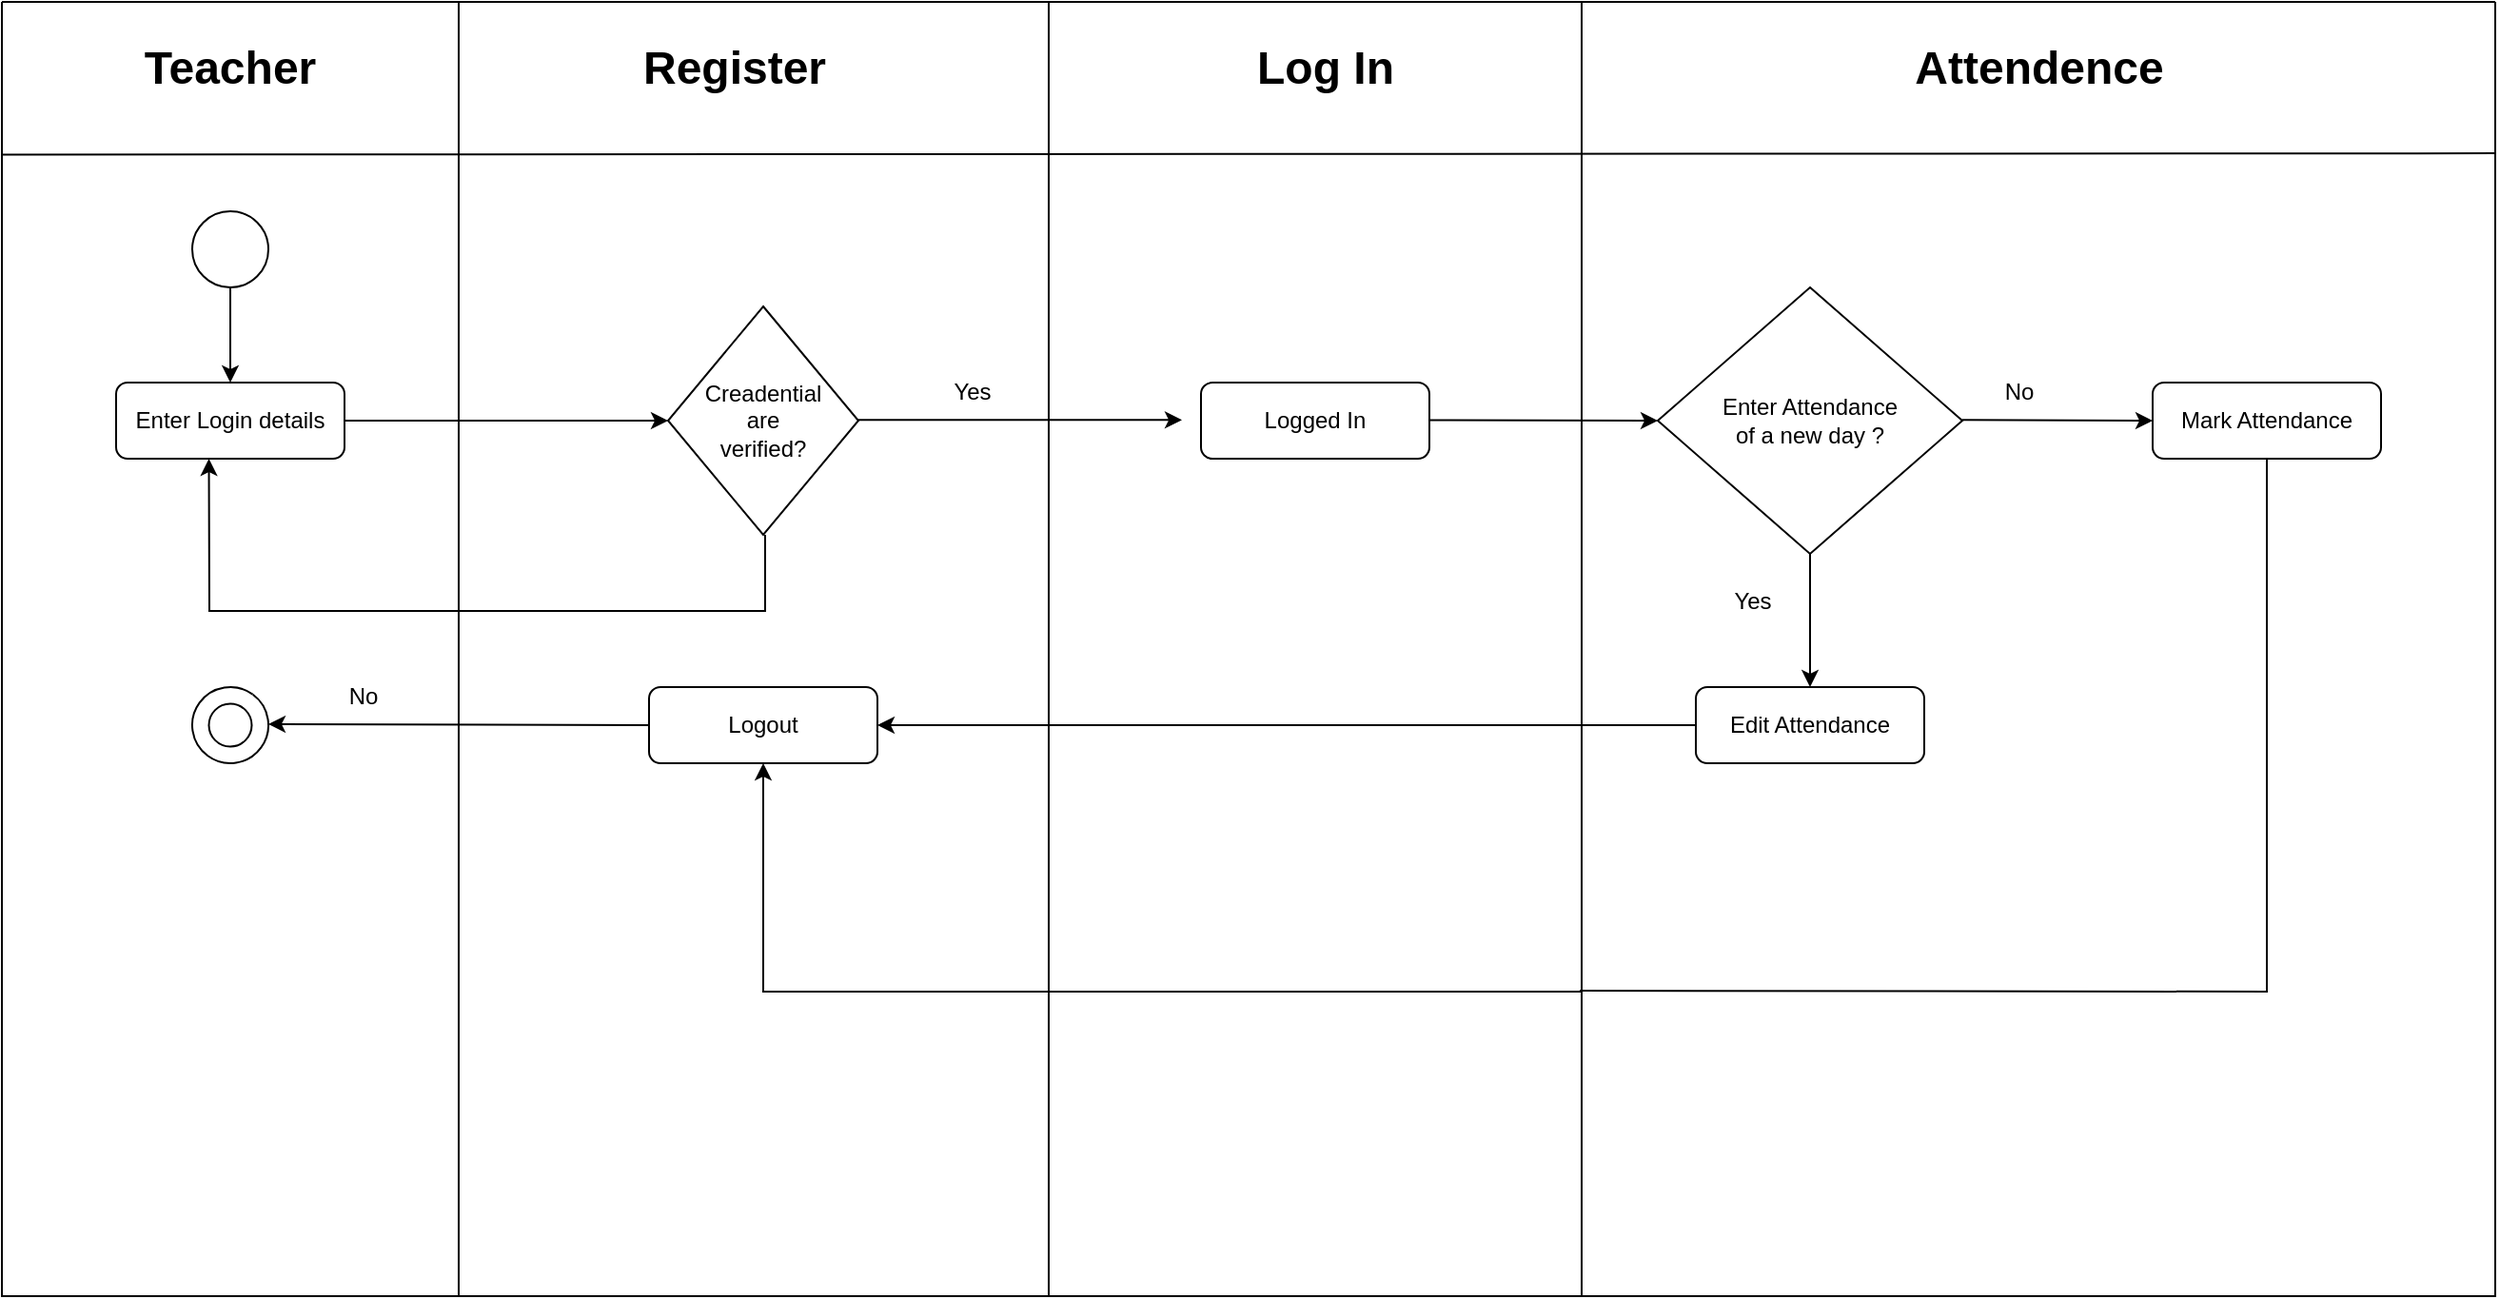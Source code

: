 <mxfile version="24.7.6">
  <diagram name="Page-1" id="WcLiDZRoHigOCiPdP-Bu">
    <mxGraphModel dx="1433" dy="638" grid="1" gridSize="10" guides="1" tooltips="1" connect="1" arrows="1" fold="1" page="1" pageScale="1" pageWidth="850" pageHeight="1100" math="0" shadow="0">
      <root>
        <mxCell id="0" />
        <mxCell id="1" parent="0" />
        <mxCell id="eJE-1vy0BPA9-uOSIHRL-4" value="" style="swimlane;startSize=0;" parent="1" vertex="1">
          <mxGeometry x="600" y="40" width="280" height="680" as="geometry" />
        </mxCell>
        <mxCell id="eJE-1vy0BPA9-uOSIHRL-10" value="&lt;font style=&quot;font-size: 24px;&quot;&gt;&lt;b&gt;Log In&lt;/b&gt;&lt;/font&gt;" style="text;strokeColor=none;align=center;fillColor=none;html=1;verticalAlign=middle;whiteSpace=wrap;rounded=0;" parent="eJE-1vy0BPA9-uOSIHRL-4" vertex="1">
          <mxGeometry x="107.5" y="20" width="75" height="30" as="geometry" />
        </mxCell>
        <mxCell id="7il9y1vP-X-5pGFPCL7i-6" value="" style="rounded=1;whiteSpace=wrap;html=1;" vertex="1" parent="eJE-1vy0BPA9-uOSIHRL-4">
          <mxGeometry x="80" y="200" width="120" height="40" as="geometry" />
        </mxCell>
        <mxCell id="7il9y1vP-X-5pGFPCL7i-7" value="Logged In" style="text;strokeColor=none;align=center;fillColor=none;html=1;verticalAlign=middle;whiteSpace=wrap;rounded=0;" vertex="1" parent="eJE-1vy0BPA9-uOSIHRL-4">
          <mxGeometry x="110" y="205" width="60" height="30" as="geometry" />
        </mxCell>
        <mxCell id="eJE-1vy0BPA9-uOSIHRL-7" value="" style="endArrow=none;html=1;rounded=0;exitX=0;exitY=0.118;exitDx=0;exitDy=0;exitPerimeter=0;entryX=1;entryY=0.117;entryDx=0;entryDy=0;entryPerimeter=0;" parent="1" source="eJE-1vy0BPA9-uOSIHRL-2" target="eJE-1vy0BPA9-uOSIHRL-6" edge="1">
          <mxGeometry width="50" height="50" relative="1" as="geometry">
            <mxPoint x="410" y="170" as="sourcePoint" />
            <mxPoint x="1370" y="116" as="targetPoint" />
          </mxGeometry>
        </mxCell>
        <mxCell id="eJE-1vy0BPA9-uOSIHRL-3" value="" style="swimlane;startSize=0;" parent="1" vertex="1">
          <mxGeometry x="290" y="40" width="310" height="680" as="geometry" />
        </mxCell>
        <mxCell id="eJE-1vy0BPA9-uOSIHRL-9" value="&lt;font style=&quot;font-size: 24px;&quot;&gt;&lt;b&gt;Register&lt;/b&gt;&lt;/font&gt;" style="text;strokeColor=none;align=center;fillColor=none;html=1;verticalAlign=middle;whiteSpace=wrap;rounded=0;" parent="eJE-1vy0BPA9-uOSIHRL-3" vertex="1">
          <mxGeometry x="115" y="20" width="60" height="30" as="geometry" />
        </mxCell>
        <mxCell id="7il9y1vP-X-5pGFPCL7i-1" value="" style="rhombus;whiteSpace=wrap;html=1;rounded=0;" vertex="1" parent="eJE-1vy0BPA9-uOSIHRL-3">
          <mxGeometry x="110" y="160" width="100" height="120" as="geometry" />
        </mxCell>
        <mxCell id="7il9y1vP-X-5pGFPCL7i-3" value="Creadential&lt;div&gt;are verified?&lt;/div&gt;" style="text;strokeColor=none;align=center;fillColor=none;html=1;verticalAlign=middle;whiteSpace=wrap;rounded=0;" vertex="1" parent="eJE-1vy0BPA9-uOSIHRL-3">
          <mxGeometry x="130" y="205" width="60" height="30" as="geometry" />
        </mxCell>
        <mxCell id="7il9y1vP-X-5pGFPCL7i-4" value="" style="endArrow=classic;html=1;rounded=1;entryX=0;entryY=0.5;entryDx=0;entryDy=0;" edge="1" parent="eJE-1vy0BPA9-uOSIHRL-3">
          <mxGeometry width="50" height="50" relative="1" as="geometry">
            <mxPoint x="210" y="219.67" as="sourcePoint" />
            <mxPoint x="380" y="219.67" as="targetPoint" />
          </mxGeometry>
        </mxCell>
        <mxCell id="eJE-1vy0BPA9-uOSIHRL-2" value="" style="swimlane;startSize=0;" parent="eJE-1vy0BPA9-uOSIHRL-3" vertex="1">
          <mxGeometry x="-240" width="550" height="680" as="geometry" />
        </mxCell>
        <mxCell id="eJE-1vy0BPA9-uOSIHRL-8" value="&lt;font style=&quot;font-size: 24px;&quot;&gt;&lt;b&gt;Teacher&lt;/b&gt;&lt;/font&gt;" style="text;strokeColor=none;align=center;fillColor=none;html=1;verticalAlign=middle;whiteSpace=wrap;rounded=0;" parent="eJE-1vy0BPA9-uOSIHRL-2" vertex="1">
          <mxGeometry x="90" y="20" width="60" height="30" as="geometry" />
        </mxCell>
        <mxCell id="eJE-1vy0BPA9-uOSIHRL-12" value="" style="ellipse;whiteSpace=wrap;html=1;aspect=fixed;" parent="eJE-1vy0BPA9-uOSIHRL-2" vertex="1">
          <mxGeometry x="100" y="110" width="40" height="40" as="geometry" />
        </mxCell>
        <mxCell id="eJE-1vy0BPA9-uOSIHRL-17" value="" style="rounded=1;whiteSpace=wrap;html=1;" parent="eJE-1vy0BPA9-uOSIHRL-2" vertex="1">
          <mxGeometry x="60" y="200" width="120" height="40" as="geometry" />
        </mxCell>
        <mxCell id="eJE-1vy0BPA9-uOSIHRL-18" value="Enter Login details" style="text;strokeColor=none;align=center;fillColor=none;html=1;verticalAlign=middle;whiteSpace=wrap;rounded=0;" parent="eJE-1vy0BPA9-uOSIHRL-2" vertex="1">
          <mxGeometry x="60" y="205" width="120" height="30" as="geometry" />
        </mxCell>
        <mxCell id="eJE-1vy0BPA9-uOSIHRL-19" value="" style="endArrow=classic;html=1;rounded=0;exitX=0.5;exitY=1;exitDx=0;exitDy=0;entryX=0.5;entryY=0;entryDx=0;entryDy=0;" parent="eJE-1vy0BPA9-uOSIHRL-2" source="eJE-1vy0BPA9-uOSIHRL-12" target="eJE-1vy0BPA9-uOSIHRL-17" edge="1">
          <mxGeometry width="50" height="50" relative="1" as="geometry">
            <mxPoint x="130" y="380" as="sourcePoint" />
            <mxPoint x="120" y="190" as="targetPoint" />
          </mxGeometry>
        </mxCell>
        <mxCell id="7il9y1vP-X-5pGFPCL7i-17" value="" style="rounded=1;whiteSpace=wrap;html=1;" vertex="1" parent="eJE-1vy0BPA9-uOSIHRL-2">
          <mxGeometry x="340" y="360" width="120" height="40" as="geometry" />
        </mxCell>
        <mxCell id="7il9y1vP-X-5pGFPCL7i-18" value="Logout" style="text;strokeColor=none;align=center;fillColor=none;html=1;verticalAlign=middle;whiteSpace=wrap;rounded=0;" vertex="1" parent="eJE-1vy0BPA9-uOSIHRL-2">
          <mxGeometry x="350" y="365" width="100" height="30" as="geometry" />
        </mxCell>
        <mxCell id="7il9y1vP-X-5pGFPCL7i-31" value="" style="ellipse;whiteSpace=wrap;html=1;aspect=fixed;" vertex="1" parent="eJE-1vy0BPA9-uOSIHRL-2">
          <mxGeometry x="108.75" y="368.75" width="22.5" height="22.5" as="geometry" />
        </mxCell>
        <mxCell id="7il9y1vP-X-5pGFPCL7i-35" value="" style="verticalLabelPosition=bottom;verticalAlign=top;html=1;shape=mxgraph.basic.arc;startAngle=0.101;endAngle=0.1;rounded=1;" vertex="1" parent="eJE-1vy0BPA9-uOSIHRL-2">
          <mxGeometry x="100" y="360" width="40" height="40" as="geometry" />
        </mxCell>
        <mxCell id="7il9y1vP-X-5pGFPCL7i-36" value="" style="endArrow=classic;html=1;rounded=1;entryX=1;entryY=0.5;entryDx=0;entryDy=0;exitX=0;exitY=0.5;exitDx=0;exitDy=0;" edge="1" parent="eJE-1vy0BPA9-uOSIHRL-2" source="7il9y1vP-X-5pGFPCL7i-17">
          <mxGeometry width="50" height="50" relative="1" as="geometry">
            <mxPoint x="570" y="379.44" as="sourcePoint" />
            <mxPoint x="140" y="379.44" as="targetPoint" />
          </mxGeometry>
        </mxCell>
        <mxCell id="7il9y1vP-X-5pGFPCL7i-37" value="" style="endArrow=classic;html=1;rounded=0;entryX=0.5;entryY=1;entryDx=0;entryDy=0;" edge="1" parent="eJE-1vy0BPA9-uOSIHRL-2">
          <mxGeometry width="50" height="50" relative="1" as="geometry">
            <mxPoint x="240" y="320" as="sourcePoint" />
            <mxPoint x="108.75" y="240" as="targetPoint" />
            <Array as="points">
              <mxPoint x="109" y="320" />
            </Array>
          </mxGeometry>
        </mxCell>
        <mxCell id="7il9y1vP-X-5pGFPCL7i-38" value="" style="endArrow=none;html=1;rounded=0;exitX=0.5;exitY=1;exitDx=0;exitDy=0;" edge="1" parent="eJE-1vy0BPA9-uOSIHRL-2">
          <mxGeometry width="50" height="50" relative="1" as="geometry">
            <mxPoint x="401" y="280" as="sourcePoint" />
            <mxPoint x="240" y="320" as="targetPoint" />
            <Array as="points">
              <mxPoint x="401" y="320" />
            </Array>
          </mxGeometry>
        </mxCell>
        <mxCell id="7il9y1vP-X-5pGFPCL7i-40" value="Yes" style="text;strokeColor=none;align=center;fillColor=none;html=1;verticalAlign=middle;whiteSpace=wrap;rounded=0;" vertex="1" parent="eJE-1vy0BPA9-uOSIHRL-2">
          <mxGeometry x="480" y="190" width="60" height="30" as="geometry" />
        </mxCell>
        <mxCell id="7il9y1vP-X-5pGFPCL7i-42" value="No" style="text;strokeColor=none;align=center;fillColor=none;html=1;verticalAlign=middle;whiteSpace=wrap;rounded=0;" vertex="1" parent="eJE-1vy0BPA9-uOSIHRL-2">
          <mxGeometry x="160" y="350" width="60" height="30" as="geometry" />
        </mxCell>
        <mxCell id="7il9y1vP-X-5pGFPCL7i-2" value="" style="endArrow=classic;html=1;rounded=1;entryX=0;entryY=0.5;entryDx=0;entryDy=0;" edge="1" parent="eJE-1vy0BPA9-uOSIHRL-3" source="eJE-1vy0BPA9-uOSIHRL-18" target="7il9y1vP-X-5pGFPCL7i-1">
          <mxGeometry width="50" height="50" relative="1" as="geometry">
            <mxPoint x="90" y="200" as="sourcePoint" />
            <mxPoint x="140" y="150" as="targetPoint" />
          </mxGeometry>
        </mxCell>
        <mxCell id="7il9y1vP-X-5pGFPCL7i-19" value="" style="endArrow=classic;html=1;rounded=1;entryX=1;entryY=0.5;entryDx=0;entryDy=0;exitX=0;exitY=0.5;exitDx=0;exitDy=0;" edge="1" parent="1" source="7il9y1vP-X-5pGFPCL7i-14">
          <mxGeometry width="50" height="50" relative="1" as="geometry">
            <mxPoint x="620" y="450" as="sourcePoint" />
            <mxPoint x="510" y="420" as="targetPoint" />
          </mxGeometry>
        </mxCell>
        <mxCell id="eJE-1vy0BPA9-uOSIHRL-6" value="" style="swimlane;startSize=0;" parent="1" vertex="1">
          <mxGeometry x="880" y="40" width="480" height="680" as="geometry" />
        </mxCell>
        <mxCell id="eJE-1vy0BPA9-uOSIHRL-11" value="&lt;font style=&quot;font-size: 24px;&quot;&gt;&lt;b&gt;Attendence&lt;/b&gt;&lt;/font&gt;" style="text;strokeColor=none;align=center;fillColor=none;html=1;verticalAlign=middle;whiteSpace=wrap;rounded=0;" parent="eJE-1vy0BPA9-uOSIHRL-6" vertex="1">
          <mxGeometry x="202.5" y="20" width="75" height="30" as="geometry" />
        </mxCell>
        <mxCell id="7il9y1vP-X-5pGFPCL7i-8" value="" style="endArrow=classic;html=1;rounded=1;" edge="1" parent="eJE-1vy0BPA9-uOSIHRL-6">
          <mxGeometry width="50" height="50" relative="1" as="geometry">
            <mxPoint x="-80" y="219.74" as="sourcePoint" />
            <mxPoint x="40" y="220" as="targetPoint" />
          </mxGeometry>
        </mxCell>
        <mxCell id="7il9y1vP-X-5pGFPCL7i-9" value="" style="rhombus;whiteSpace=wrap;html=1;rounded=0;" vertex="1" parent="eJE-1vy0BPA9-uOSIHRL-6">
          <mxGeometry x="40" y="150" width="160" height="140" as="geometry" />
        </mxCell>
        <mxCell id="7il9y1vP-X-5pGFPCL7i-10" value="Enter Attendance&lt;div&gt;of a new day ?&lt;/div&gt;" style="text;strokeColor=none;align=center;fillColor=none;html=1;verticalAlign=middle;whiteSpace=wrap;rounded=0;" vertex="1" parent="eJE-1vy0BPA9-uOSIHRL-6">
          <mxGeometry x="55" y="205" width="130" height="30" as="geometry" />
        </mxCell>
        <mxCell id="7il9y1vP-X-5pGFPCL7i-11" value="" style="rounded=1;whiteSpace=wrap;html=1;" vertex="1" parent="eJE-1vy0BPA9-uOSIHRL-6">
          <mxGeometry x="300" y="200" width="120" height="40" as="geometry" />
        </mxCell>
        <mxCell id="7il9y1vP-X-5pGFPCL7i-12" value="Mark Attendance" style="text;strokeColor=none;align=center;fillColor=none;html=1;verticalAlign=middle;whiteSpace=wrap;rounded=0;" vertex="1" parent="eJE-1vy0BPA9-uOSIHRL-6">
          <mxGeometry x="310" y="205" width="100" height="30" as="geometry" />
        </mxCell>
        <mxCell id="7il9y1vP-X-5pGFPCL7i-13" value="" style="endArrow=classic;html=1;rounded=1;entryX=0;entryY=0.5;entryDx=0;entryDy=0;" edge="1" parent="eJE-1vy0BPA9-uOSIHRL-6" target="7il9y1vP-X-5pGFPCL7i-11">
          <mxGeometry width="50" height="50" relative="1" as="geometry">
            <mxPoint x="200" y="219.63" as="sourcePoint" />
            <mxPoint x="290" y="220" as="targetPoint" />
          </mxGeometry>
        </mxCell>
        <mxCell id="7il9y1vP-X-5pGFPCL7i-14" value="" style="rounded=1;whiteSpace=wrap;html=1;" vertex="1" parent="eJE-1vy0BPA9-uOSIHRL-6">
          <mxGeometry x="60" y="360" width="120" height="40" as="geometry" />
        </mxCell>
        <mxCell id="7il9y1vP-X-5pGFPCL7i-15" value="Edit Attendance" style="text;strokeColor=none;align=center;fillColor=none;html=1;verticalAlign=middle;whiteSpace=wrap;rounded=0;" vertex="1" parent="eJE-1vy0BPA9-uOSIHRL-6">
          <mxGeometry x="70" y="365" width="100" height="30" as="geometry" />
        </mxCell>
        <mxCell id="7il9y1vP-X-5pGFPCL7i-16" value="" style="endArrow=classic;html=1;rounded=1;exitX=0.5;exitY=1;exitDx=0;exitDy=0;" edge="1" parent="eJE-1vy0BPA9-uOSIHRL-6" source="7il9y1vP-X-5pGFPCL7i-9">
          <mxGeometry width="50" height="50" relative="1" as="geometry">
            <mxPoint x="240" y="403.33" as="sourcePoint" />
            <mxPoint x="120.0" y="359.997" as="targetPoint" />
            <Array as="points" />
          </mxGeometry>
        </mxCell>
        <mxCell id="7il9y1vP-X-5pGFPCL7i-28" value="" style="endArrow=none;html=1;rounded=0;exitX=0.5;exitY=1;exitDx=0;exitDy=0;entryX=-0.002;entryY=0.764;entryDx=0;entryDy=0;entryPerimeter=0;" edge="1" parent="eJE-1vy0BPA9-uOSIHRL-6" source="7il9y1vP-X-5pGFPCL7i-11" target="eJE-1vy0BPA9-uOSIHRL-6">
          <mxGeometry width="50" height="50" relative="1" as="geometry">
            <mxPoint x="230" y="330" as="sourcePoint" />
            <mxPoint x="280" y="280" as="targetPoint" />
            <Array as="points">
              <mxPoint x="360" y="520" />
            </Array>
          </mxGeometry>
        </mxCell>
        <mxCell id="7il9y1vP-X-5pGFPCL7i-41" value="Yes" style="text;strokeColor=none;align=center;fillColor=none;html=1;verticalAlign=middle;whiteSpace=wrap;rounded=0;" vertex="1" parent="eJE-1vy0BPA9-uOSIHRL-6">
          <mxGeometry x="60" y="300" width="60" height="30" as="geometry" />
        </mxCell>
        <mxCell id="7il9y1vP-X-5pGFPCL7i-48" value="No" style="text;strokeColor=none;align=center;fillColor=none;html=1;verticalAlign=middle;whiteSpace=wrap;rounded=0;" vertex="1" parent="eJE-1vy0BPA9-uOSIHRL-6">
          <mxGeometry x="200" y="190" width="60" height="30" as="geometry" />
        </mxCell>
        <mxCell id="7il9y1vP-X-5pGFPCL7i-29" value="" style="endArrow=classic;html=1;rounded=0;entryX=0.5;entryY=1;entryDx=0;entryDy=0;" edge="1" parent="1" target="7il9y1vP-X-5pGFPCL7i-17">
          <mxGeometry width="50" height="50" relative="1" as="geometry">
            <mxPoint x="880" y="560" as="sourcePoint" />
            <mxPoint x="550" y="490" as="targetPoint" />
            <Array as="points">
              <mxPoint x="450" y="560" />
            </Array>
          </mxGeometry>
        </mxCell>
      </root>
    </mxGraphModel>
  </diagram>
</mxfile>

